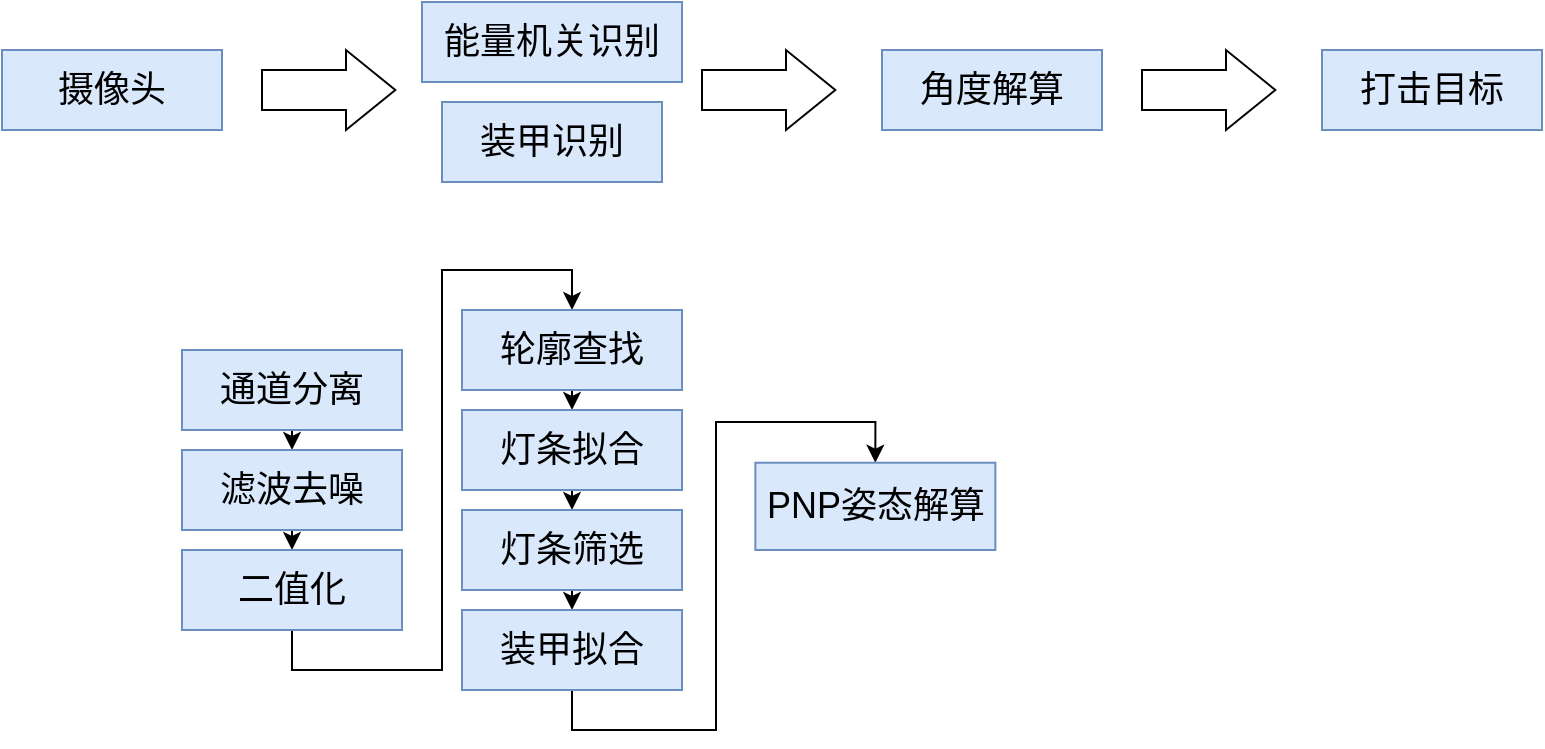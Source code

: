 <mxfile version="13.5.1" type="github">
  <diagram id="nPgTHvsmaY1ahdeIw6Mt" name="第 1 页">
    <mxGraphModel dx="1422" dy="762" grid="1" gridSize="10" guides="1" tooltips="1" connect="1" arrows="1" fold="1" page="1" pageScale="1" pageWidth="827" pageHeight="1169" math="0" shadow="0">
      <root>
        <mxCell id="0" />
        <mxCell id="1" parent="0" />
        <mxCell id="jIUh00Xfz-X1WIyw6c3r-1" value="装甲识别" style="rounded=0;whiteSpace=wrap;html=1;fillColor=#dae8fc;strokeColor=#6c8ebf;fontSize=18;" parent="1" vertex="1">
          <mxGeometry x="290" y="146" width="110" height="40" as="geometry" />
        </mxCell>
        <mxCell id="jIUh00Xfz-X1WIyw6c3r-6" value="摄像头" style="rounded=0;whiteSpace=wrap;html=1;fillColor=#dae8fc;strokeColor=#6c8ebf;fontSize=18;" parent="1" vertex="1">
          <mxGeometry x="70" y="120" width="110" height="40" as="geometry" />
        </mxCell>
        <mxCell id="jIUh00Xfz-X1WIyw6c3r-8" value="" style="shape=singleArrow;whiteSpace=wrap;html=1;rounded=0;sketch=0;fontSize=18;arrowWidth=0.5;arrowSize=0.37;" parent="1" vertex="1">
          <mxGeometry x="200" y="120" width="66.67" height="40" as="geometry" />
        </mxCell>
        <mxCell id="cYzmUJMWW9yk4K--zdns-1" value="角度解算" style="rounded=0;whiteSpace=wrap;html=1;fillColor=#dae8fc;strokeColor=#6c8ebf;fontSize=18;" vertex="1" parent="1">
          <mxGeometry x="510" y="120" width="110" height="40" as="geometry" />
        </mxCell>
        <mxCell id="cYzmUJMWW9yk4K--zdns-2" value="" style="shape=singleArrow;whiteSpace=wrap;html=1;rounded=0;sketch=0;fontSize=18;arrowWidth=0.5;arrowSize=0.37;" vertex="1" parent="1">
          <mxGeometry x="420" y="120" width="66.67" height="40" as="geometry" />
        </mxCell>
        <mxCell id="cYzmUJMWW9yk4K--zdns-3" value="" style="shape=singleArrow;whiteSpace=wrap;html=1;rounded=0;sketch=0;fontSize=18;arrowWidth=0.5;arrowSize=0.37;" vertex="1" parent="1">
          <mxGeometry x="640" y="120" width="66.67" height="40" as="geometry" />
        </mxCell>
        <mxCell id="cYzmUJMWW9yk4K--zdns-4" value="打击目标" style="rounded=0;whiteSpace=wrap;html=1;fillColor=#dae8fc;strokeColor=#6c8ebf;fontSize=18;" vertex="1" parent="1">
          <mxGeometry x="730" y="120" width="110" height="40" as="geometry" />
        </mxCell>
        <mxCell id="cYzmUJMWW9yk4K--zdns-5" value="能量机关识别" style="rounded=0;whiteSpace=wrap;html=1;fillColor=#dae8fc;strokeColor=#6c8ebf;fontSize=18;" vertex="1" parent="1">
          <mxGeometry x="280" y="96" width="130" height="40" as="geometry" />
        </mxCell>
        <mxCell id="cYzmUJMWW9yk4K--zdns-22" style="edgeStyle=orthogonalEdgeStyle;rounded=0;orthogonalLoop=1;jettySize=auto;html=1;exitX=0.5;exitY=1;exitDx=0;exitDy=0;entryX=0.5;entryY=0;entryDx=0;entryDy=0;" edge="1" parent="1" source="cYzmUJMWW9yk4K--zdns-11" target="cYzmUJMWW9yk4K--zdns-12">
          <mxGeometry relative="1" as="geometry" />
        </mxCell>
        <mxCell id="cYzmUJMWW9yk4K--zdns-11" value="通道分离" style="rounded=0;whiteSpace=wrap;html=1;fillColor=#dae8fc;strokeColor=#6c8ebf;fontSize=18;" vertex="1" parent="1">
          <mxGeometry x="160" y="270" width="110" height="40" as="geometry" />
        </mxCell>
        <mxCell id="cYzmUJMWW9yk4K--zdns-23" style="edgeStyle=orthogonalEdgeStyle;rounded=0;orthogonalLoop=1;jettySize=auto;html=1;exitX=0.5;exitY=1;exitDx=0;exitDy=0;entryX=0.5;entryY=0;entryDx=0;entryDy=0;" edge="1" parent="1" source="cYzmUJMWW9yk4K--zdns-12" target="cYzmUJMWW9yk4K--zdns-13">
          <mxGeometry relative="1" as="geometry" />
        </mxCell>
        <mxCell id="cYzmUJMWW9yk4K--zdns-12" value="滤波去噪" style="rounded=0;whiteSpace=wrap;html=1;fillColor=#dae8fc;strokeColor=#6c8ebf;fontSize=18;" vertex="1" parent="1">
          <mxGeometry x="160" y="320" width="110" height="40" as="geometry" />
        </mxCell>
        <mxCell id="cYzmUJMWW9yk4K--zdns-24" style="edgeStyle=orthogonalEdgeStyle;rounded=0;orthogonalLoop=1;jettySize=auto;html=1;exitX=0.5;exitY=1;exitDx=0;exitDy=0;entryX=0.5;entryY=0;entryDx=0;entryDy=0;" edge="1" parent="1" source="cYzmUJMWW9yk4K--zdns-13" target="cYzmUJMWW9yk4K--zdns-14">
          <mxGeometry relative="1" as="geometry">
            <Array as="points">
              <mxPoint x="215" y="430" />
              <mxPoint x="290" y="430" />
              <mxPoint x="290" y="230" />
              <mxPoint x="355" y="230" />
            </Array>
          </mxGeometry>
        </mxCell>
        <mxCell id="cYzmUJMWW9yk4K--zdns-13" value="二值化" style="rounded=0;whiteSpace=wrap;html=1;fillColor=#dae8fc;strokeColor=#6c8ebf;fontSize=18;" vertex="1" parent="1">
          <mxGeometry x="160" y="370" width="110" height="40" as="geometry" />
        </mxCell>
        <mxCell id="cYzmUJMWW9yk4K--zdns-26" style="edgeStyle=orthogonalEdgeStyle;rounded=0;orthogonalLoop=1;jettySize=auto;html=1;exitX=0.5;exitY=1;exitDx=0;exitDy=0;entryX=0.5;entryY=0;entryDx=0;entryDy=0;" edge="1" parent="1" source="cYzmUJMWW9yk4K--zdns-14" target="cYzmUJMWW9yk4K--zdns-15">
          <mxGeometry relative="1" as="geometry" />
        </mxCell>
        <mxCell id="cYzmUJMWW9yk4K--zdns-14" value="轮廓查找" style="rounded=0;whiteSpace=wrap;html=1;fillColor=#dae8fc;strokeColor=#6c8ebf;fontSize=18;" vertex="1" parent="1">
          <mxGeometry x="300" y="250" width="110" height="40" as="geometry" />
        </mxCell>
        <mxCell id="cYzmUJMWW9yk4K--zdns-27" style="edgeStyle=orthogonalEdgeStyle;rounded=0;orthogonalLoop=1;jettySize=auto;html=1;exitX=0.5;exitY=1;exitDx=0;exitDy=0;entryX=0.5;entryY=0;entryDx=0;entryDy=0;" edge="1" parent="1" source="cYzmUJMWW9yk4K--zdns-15" target="cYzmUJMWW9yk4K--zdns-16">
          <mxGeometry relative="1" as="geometry" />
        </mxCell>
        <mxCell id="cYzmUJMWW9yk4K--zdns-15" value="灯条拟合" style="rounded=0;whiteSpace=wrap;html=1;fillColor=#dae8fc;strokeColor=#6c8ebf;fontSize=18;" vertex="1" parent="1">
          <mxGeometry x="300" y="300" width="110" height="40" as="geometry" />
        </mxCell>
        <mxCell id="cYzmUJMWW9yk4K--zdns-28" style="edgeStyle=orthogonalEdgeStyle;rounded=0;orthogonalLoop=1;jettySize=auto;html=1;exitX=0.5;exitY=1;exitDx=0;exitDy=0;entryX=0.5;entryY=0;entryDx=0;entryDy=0;" edge="1" parent="1" source="cYzmUJMWW9yk4K--zdns-16" target="cYzmUJMWW9yk4K--zdns-18">
          <mxGeometry relative="1" as="geometry" />
        </mxCell>
        <mxCell id="cYzmUJMWW9yk4K--zdns-16" value="灯条筛选" style="rounded=0;whiteSpace=wrap;html=1;fillColor=#dae8fc;strokeColor=#6c8ebf;fontSize=18;" vertex="1" parent="1">
          <mxGeometry x="300" y="350" width="110" height="40" as="geometry" />
        </mxCell>
        <mxCell id="cYzmUJMWW9yk4K--zdns-30" style="edgeStyle=orthogonalEdgeStyle;rounded=0;orthogonalLoop=1;jettySize=auto;html=1;exitX=0.5;exitY=1;exitDx=0;exitDy=0;entryX=0.5;entryY=0;entryDx=0;entryDy=0;" edge="1" parent="1" source="cYzmUJMWW9yk4K--zdns-18" target="cYzmUJMWW9yk4K--zdns-20">
          <mxGeometry relative="1" as="geometry">
            <Array as="points">
              <mxPoint x="355" y="460" />
              <mxPoint x="427" y="460" />
              <mxPoint x="427" y="306" />
              <mxPoint x="507" y="306" />
            </Array>
          </mxGeometry>
        </mxCell>
        <mxCell id="cYzmUJMWW9yk4K--zdns-18" value="装甲拟合" style="rounded=0;whiteSpace=wrap;html=1;fillColor=#dae8fc;strokeColor=#6c8ebf;fontSize=18;" vertex="1" parent="1">
          <mxGeometry x="300" y="400" width="110" height="40" as="geometry" />
        </mxCell>
        <mxCell id="cYzmUJMWW9yk4K--zdns-20" value="PNP姿态解算" style="rounded=0;whiteSpace=wrap;html=1;fillColor=#dae8fc;strokeColor=#6c8ebf;fontSize=18;" vertex="1" parent="1">
          <mxGeometry x="446.67" y="326.36" width="120" height="43.64" as="geometry" />
        </mxCell>
      </root>
    </mxGraphModel>
  </diagram>
</mxfile>
